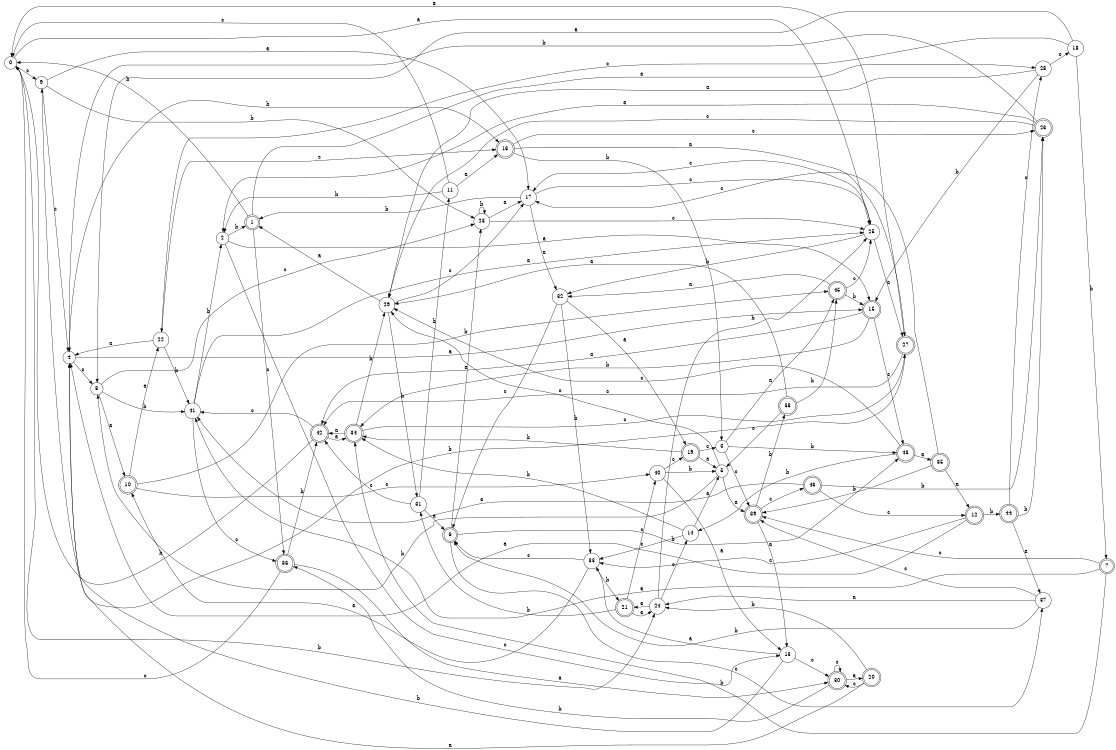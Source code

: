 digraph n38_6 {
__start0 [label="" shape="none"];

rankdir=LR;
size="8,5";

s0 [style="filled", color="black", fillcolor="white" shape="circle", label="0"];
s1 [style="rounded,filled", color="black", fillcolor="white" shape="doublecircle", label="1"];
s2 [style="filled", color="black", fillcolor="white" shape="circle", label="2"];
s3 [style="filled", color="black", fillcolor="white" shape="circle", label="3"];
s4 [style="filled", color="black", fillcolor="white" shape="circle", label="4"];
s5 [style="filled", color="black", fillcolor="white" shape="circle", label="5"];
s6 [style="rounded,filled", color="black", fillcolor="white" shape="doublecircle", label="6"];
s7 [style="rounded,filled", color="black", fillcolor="white" shape="doublecircle", label="7"];
s8 [style="filled", color="black", fillcolor="white" shape="circle", label="8"];
s9 [style="filled", color="black", fillcolor="white" shape="circle", label="9"];
s10 [style="rounded,filled", color="black", fillcolor="white" shape="doublecircle", label="10"];
s11 [style="filled", color="black", fillcolor="white" shape="circle", label="11"];
s12 [style="rounded,filled", color="black", fillcolor="white" shape="doublecircle", label="12"];
s13 [style="filled", color="black", fillcolor="white" shape="circle", label="13"];
s14 [style="filled", color="black", fillcolor="white" shape="circle", label="14"];
s15 [style="rounded,filled", color="black", fillcolor="white" shape="doublecircle", label="15"];
s16 [style="rounded,filled", color="black", fillcolor="white" shape="doublecircle", label="16"];
s17 [style="filled", color="black", fillcolor="white" shape="circle", label="17"];
s18 [style="filled", color="black", fillcolor="white" shape="circle", label="18"];
s19 [style="rounded,filled", color="black", fillcolor="white" shape="doublecircle", label="19"];
s20 [style="rounded,filled", color="black", fillcolor="white" shape="doublecircle", label="20"];
s21 [style="rounded,filled", color="black", fillcolor="white" shape="doublecircle", label="21"];
s22 [style="filled", color="black", fillcolor="white" shape="circle", label="22"];
s23 [style="filled", color="black", fillcolor="white" shape="circle", label="23"];
s24 [style="filled", color="black", fillcolor="white" shape="circle", label="24"];
s25 [style="filled", color="black", fillcolor="white" shape="circle", label="25"];
s26 [style="rounded,filled", color="black", fillcolor="white" shape="doublecircle", label="26"];
s27 [style="rounded,filled", color="black", fillcolor="white" shape="doublecircle", label="27"];
s28 [style="filled", color="black", fillcolor="white" shape="circle", label="28"];
s29 [style="filled", color="black", fillcolor="white" shape="circle", label="29"];
s30 [style="rounded,filled", color="black", fillcolor="white" shape="doublecircle", label="30"];
s31 [style="filled", color="black", fillcolor="white" shape="circle", label="31"];
s32 [style="filled", color="black", fillcolor="white" shape="circle", label="32"];
s33 [style="filled", color="black", fillcolor="white" shape="circle", label="33"];
s34 [style="rounded,filled", color="black", fillcolor="white" shape="doublecircle", label="34"];
s35 [style="rounded,filled", color="black", fillcolor="white" shape="doublecircle", label="35"];
s36 [style="rounded,filled", color="black", fillcolor="white" shape="doublecircle", label="36"];
s37 [style="filled", color="black", fillcolor="white" shape="circle", label="37"];
s38 [style="rounded,filled", color="black", fillcolor="white" shape="doublecircle", label="38"];
s39 [style="rounded,filled", color="black", fillcolor="white" shape="doublecircle", label="39"];
s40 [style="filled", color="black", fillcolor="white" shape="circle", label="40"];
s41 [style="filled", color="black", fillcolor="white" shape="circle", label="41"];
s42 [style="rounded,filled", color="black", fillcolor="white" shape="doublecircle", label="42"];
s43 [style="rounded,filled", color="black", fillcolor="white" shape="doublecircle", label="43"];
s44 [style="rounded,filled", color="black", fillcolor="white" shape="doublecircle", label="44"];
s45 [style="rounded,filled", color="black", fillcolor="white" shape="doublecircle", label="45"];
s46 [style="rounded,filled", color="black", fillcolor="white" shape="doublecircle", label="46"];
s0 -> s25 [label="a"];
s0 -> s24 [label="b"];
s0 -> s9 [label="c"];
s1 -> s28 [label="a"];
s1 -> s0 [label="b"];
s1 -> s36 [label="c"];
s2 -> s15 [label="a"];
s2 -> s1 [label="b"];
s2 -> s13 [label="c"];
s3 -> s45 [label="a"];
s3 -> s43 [label="b"];
s3 -> s39 [label="c"];
s4 -> s15 [label="a"];
s4 -> s16 [label="b"];
s4 -> s8 [label="c"];
s5 -> s39 [label="a"];
s5 -> s8 [label="b"];
s5 -> s29 [label="c"];
s6 -> s23 [label="a"];
s6 -> s43 [label="b"];
s6 -> s37 [label="c"];
s7 -> s41 [label="a"];
s7 -> s34 [label="b"];
s7 -> s39 [label="c"];
s8 -> s10 [label="a"];
s8 -> s41 [label="b"];
s8 -> s23 [label="c"];
s9 -> s17 [label="a"];
s9 -> s23 [label="b"];
s9 -> s4 [label="c"];
s10 -> s22 [label="a"];
s10 -> s45 [label="b"];
s10 -> s40 [label="c"];
s11 -> s16 [label="a"];
s11 -> s2 [label="b"];
s11 -> s0 [label="c"];
s12 -> s4 [label="a"];
s12 -> s44 [label="b"];
s12 -> s33 [label="c"];
s13 -> s33 [label="a"];
s13 -> s4 [label="b"];
s13 -> s30 [label="c"];
s14 -> s5 [label="a"];
s14 -> s34 [label="b"];
s14 -> s33 [label="c"];
s15 -> s42 [label="a"];
s15 -> s34 [label="b"];
s15 -> s43 [label="c"];
s16 -> s27 [label="a"];
s16 -> s3 [label="b"];
s16 -> s26 [label="c"];
s17 -> s32 [label="a"];
s17 -> s1 [label="b"];
s17 -> s25 [label="c"];
s18 -> s8 [label="a"];
s18 -> s7 [label="b"];
s18 -> s22 [label="c"];
s19 -> s5 [label="a"];
s19 -> s34 [label="b"];
s19 -> s3 [label="c"];
s20 -> s4 [label="a"];
s20 -> s24 [label="b"];
s20 -> s30 [label="c"];
s21 -> s24 [label="a"];
s21 -> s31 [label="b"];
s21 -> s40 [label="c"];
s22 -> s4 [label="a"];
s22 -> s41 [label="b"];
s22 -> s16 [label="c"];
s23 -> s17 [label="a"];
s23 -> s23 [label="b"];
s23 -> s25 [label="c"];
s24 -> s21 [label="a"];
s24 -> s25 [label="b"];
s24 -> s14 [label="c"];
s25 -> s27 [label="a"];
s25 -> s32 [label="b"];
s25 -> s17 [label="c"];
s26 -> s2 [label="a"];
s26 -> s4 [label="b"];
s26 -> s29 [label="c"];
s27 -> s0 [label="a"];
s27 -> s9 [label="b"];
s27 -> s42 [label="c"];
s28 -> s29 [label="a"];
s28 -> s15 [label="b"];
s28 -> s18 [label="c"];
s29 -> s1 [label="a"];
s29 -> s31 [label="b"];
s29 -> s17 [label="c"];
s30 -> s20 [label="a"];
s30 -> s36 [label="b"];
s30 -> s30 [label="c"];
s31 -> s6 [label="a"];
s31 -> s11 [label="b"];
s31 -> s42 [label="c"];
s32 -> s19 [label="a"];
s32 -> s33 [label="b"];
s32 -> s6 [label="c"];
s33 -> s10 [label="a"];
s33 -> s21 [label="b"];
s33 -> s6 [label="c"];
s34 -> s42 [label="a"];
s34 -> s29 [label="b"];
s34 -> s27 [label="c"];
s35 -> s12 [label="a"];
s35 -> s39 [label="b"];
s35 -> s17 [label="c"];
s36 -> s30 [label="a"];
s36 -> s42 [label="b"];
s36 -> s0 [label="c"];
s37 -> s24 [label="a"];
s37 -> s6 [label="b"];
s37 -> s39 [label="c"];
s38 -> s29 [label="a"];
s38 -> s45 [label="b"];
s38 -> s5 [label="c"];
s39 -> s13 [label="a"];
s39 -> s38 [label="b"];
s39 -> s46 [label="c"];
s40 -> s13 [label="a"];
s40 -> s5 [label="b"];
s40 -> s19 [label="c"];
s41 -> s25 [label="a"];
s41 -> s2 [label="b"];
s41 -> s36 [label="c"];
s42 -> s34 [label="a"];
s42 -> s0 [label="b"];
s42 -> s41 [label="c"];
s43 -> s35 [label="a"];
s43 -> s14 [label="b"];
s43 -> s29 [label="c"];
s44 -> s37 [label="a"];
s44 -> s26 [label="b"];
s44 -> s28 [label="c"];
s45 -> s32 [label="a"];
s45 -> s15 [label="b"];
s45 -> s25 [label="c"];
s46 -> s41 [label="a"];
s46 -> s26 [label="b"];
s46 -> s12 [label="c"];

}